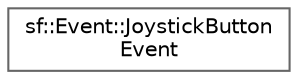 digraph "Graphical Class Hierarchy"
{
 // INTERACTIVE_SVG=YES
 // LATEX_PDF_SIZE
  bgcolor="transparent";
  edge [fontname=Helvetica,fontsize=10,labelfontname=Helvetica,labelfontsize=10];
  node [fontname=Helvetica,fontsize=10,shape=box,height=0.2,width=0.4];
  rankdir="LR";
  Node0 [id="Node000000",label="sf::Event::JoystickButton\lEvent",height=0.2,width=0.4,color="grey40", fillcolor="white", style="filled",URL="$a02017.html",tooltip="Joystick buttons events parameters (JoystickButtonPressed, JoystickButtonReleased)"];
}
